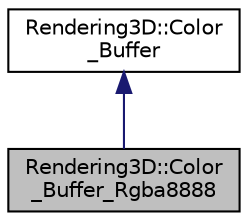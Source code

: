 digraph "Rendering3D::Color_Buffer_Rgba8888"
{
 // LATEX_PDF_SIZE
  edge [fontname="Helvetica",fontsize="10",labelfontname="Helvetica",labelfontsize="10"];
  node [fontname="Helvetica",fontsize="10",shape=record];
  Node1 [label="Rendering3D::Color\l_Buffer_Rgba8888",height=0.2,width=0.4,color="black", fillcolor="grey75", style="filled", fontcolor="black",tooltip=" "];
  Node2 -> Node1 [dir="back",color="midnightblue",fontsize="10",style="solid",fontname="Helvetica"];
  Node2 [label="Rendering3D::Color\l_Buffer",height=0.2,width=0.4,color="black", fillcolor="white", style="filled",URL="$class_rendering3_d_1_1_color___buffer.html",tooltip=" "];
}

